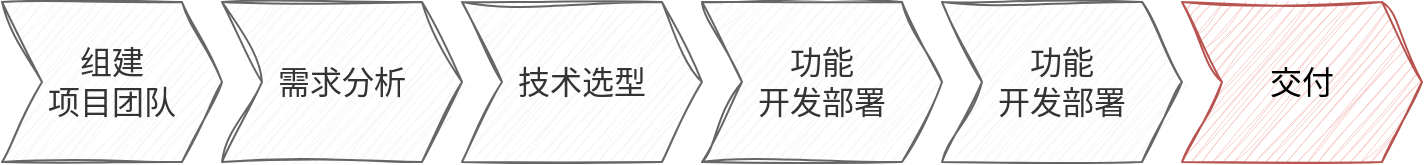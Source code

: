 <mxfile version="24.0.7" type="github">
  <diagram name="第 1 页" id="y0559OadRU6vLgNuHtR3">
    <mxGraphModel dx="1434" dy="790" grid="1" gridSize="10" guides="1" tooltips="1" connect="1" arrows="1" fold="1" page="1" pageScale="1" pageWidth="827" pageHeight="1169" math="0" shadow="0">
      <root>
        <mxCell id="0" />
        <mxCell id="1" parent="0" />
        <mxCell id="veWQnZv1jGFuyXu2Y8g--1" value="组建&lt;div&gt;项目团队&lt;/div&gt;" style="shape=step;perimeter=stepPerimeter;whiteSpace=wrap;html=1;fixedSize=1;fontSize=16;fillColor=#f5f5f5;strokeColor=#666666;sketch=1;curveFitting=1;jiggle=2;fontColor=#333333;" vertex="1" parent="1">
          <mxGeometry x="10" y="210" width="110" height="80" as="geometry" />
        </mxCell>
        <mxCell id="veWQnZv1jGFuyXu2Y8g--2" value="需求分析" style="shape=step;perimeter=stepPerimeter;whiteSpace=wrap;html=1;fixedSize=1;fontSize=16;fillColor=#f5f5f5;strokeColor=#666666;sketch=1;curveFitting=1;jiggle=2;fontColor=#333333;" vertex="1" parent="1">
          <mxGeometry x="120" y="210" width="120" height="80" as="geometry" />
        </mxCell>
        <mxCell id="veWQnZv1jGFuyXu2Y8g--3" value="技术选型" style="shape=step;perimeter=stepPerimeter;whiteSpace=wrap;html=1;fixedSize=1;fontSize=16;fillColor=#f5f5f5;strokeColor=#666666;sketch=1;curveFitting=1;jiggle=2;fontColor=#333333;" vertex="1" parent="1">
          <mxGeometry x="240" y="210" width="120" height="80" as="geometry" />
        </mxCell>
        <mxCell id="veWQnZv1jGFuyXu2Y8g--4" value="功能&lt;div&gt;开发部署&lt;/div&gt;" style="shape=step;perimeter=stepPerimeter;whiteSpace=wrap;html=1;fixedSize=1;fontSize=16;fillColor=#f5f5f5;strokeColor=#666666;sketch=1;curveFitting=1;jiggle=2;fontColor=#333333;" vertex="1" parent="1">
          <mxGeometry x="360" y="210" width="120" height="80" as="geometry" />
        </mxCell>
        <mxCell id="veWQnZv1jGFuyXu2Y8g--5" value="交付" style="shape=step;perimeter=stepPerimeter;whiteSpace=wrap;html=1;fixedSize=1;fontSize=16;fillColor=#f8cecc;strokeColor=#b85450;sketch=1;curveFitting=1;jiggle=2;" vertex="1" parent="1">
          <mxGeometry x="600" y="210" width="120" height="80" as="geometry" />
        </mxCell>
        <mxCell id="veWQnZv1jGFuyXu2Y8g--7" value="功能&lt;div&gt;开发部署&lt;/div&gt;" style="shape=step;perimeter=stepPerimeter;whiteSpace=wrap;html=1;fixedSize=1;fontSize=16;fillColor=#f5f5f5;strokeColor=#666666;sketch=1;curveFitting=1;jiggle=2;fontColor=#333333;" vertex="1" parent="1">
          <mxGeometry x="480" y="210" width="120" height="80" as="geometry" />
        </mxCell>
      </root>
    </mxGraphModel>
  </diagram>
</mxfile>
